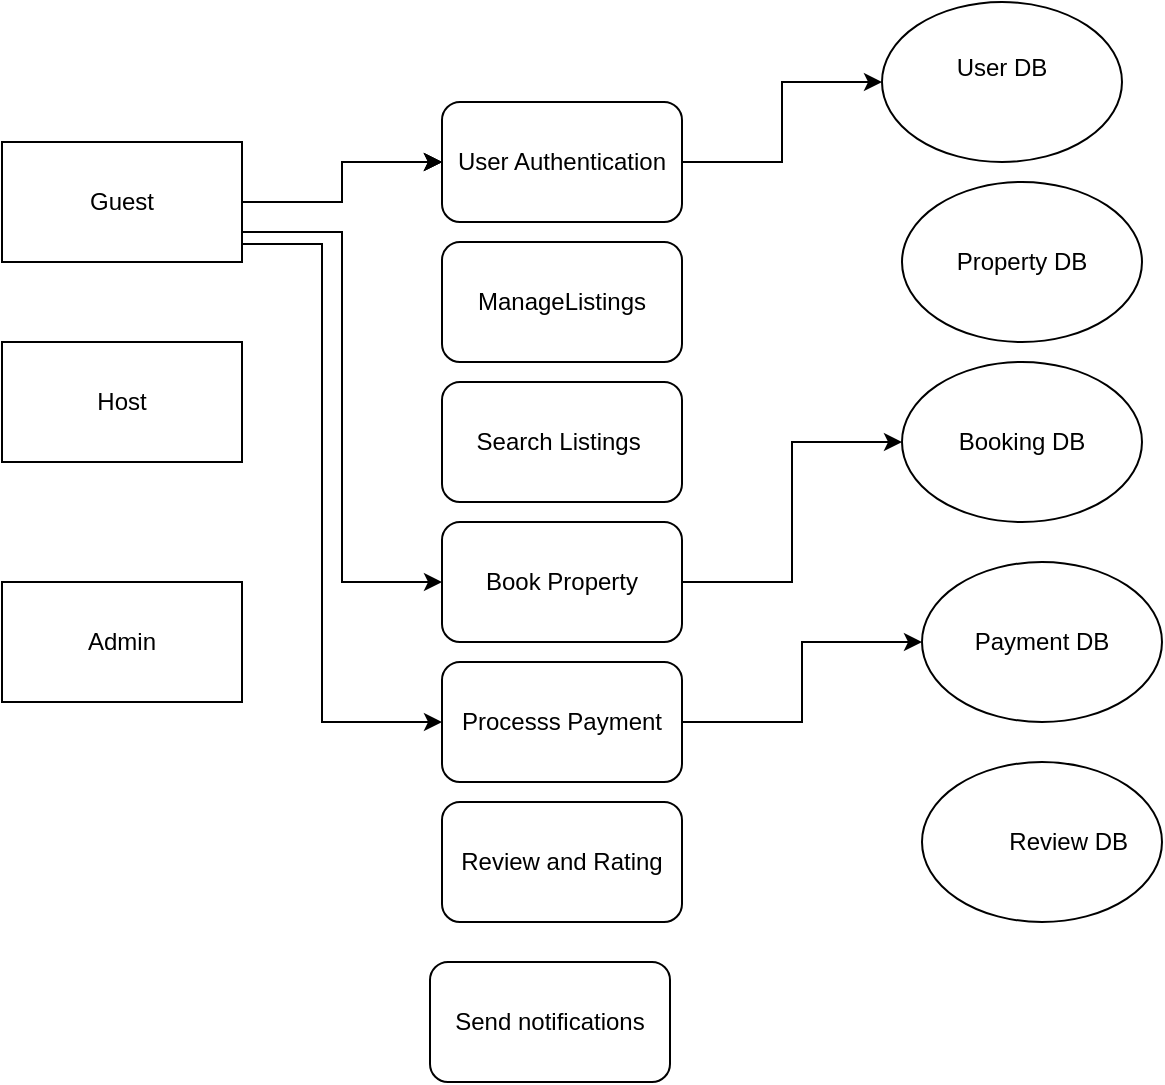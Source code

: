 <mxfile version="27.0.3">
  <diagram name="Page-1" id="SEGu94tL43HgNvzpm1_3">
    <mxGraphModel dx="925" dy="1755" grid="1" gridSize="10" guides="1" tooltips="1" connect="1" arrows="1" fold="1" page="1" pageScale="1" pageWidth="827" pageHeight="1169" math="0" shadow="0">
      <root>
        <mxCell id="0" />
        <mxCell id="1" parent="0" />
        <mxCell id="fIsJkiZVpV0B-OvnmYf4-1" value="Admin" style="rounded=0;whiteSpace=wrap;html=1;" vertex="1" parent="1">
          <mxGeometry x="80" y="240" width="120" height="60" as="geometry" />
        </mxCell>
        <mxCell id="fIsJkiZVpV0B-OvnmYf4-18" value="" style="edgeStyle=orthogonalEdgeStyle;rounded=0;orthogonalLoop=1;jettySize=auto;html=1;entryX=0;entryY=0.5;entryDx=0;entryDy=0;exitX=1;exitY=0.75;exitDx=0;exitDy=0;" edge="1" parent="1" source="fIsJkiZVpV0B-OvnmYf4-3" target="fIsJkiZVpV0B-OvnmYf4-7">
          <mxGeometry relative="1" as="geometry" />
        </mxCell>
        <mxCell id="fIsJkiZVpV0B-OvnmYf4-2" value="Host" style="rounded=0;whiteSpace=wrap;html=1;" vertex="1" parent="1">
          <mxGeometry x="80" y="120" width="120" height="60" as="geometry" />
        </mxCell>
        <mxCell id="fIsJkiZVpV0B-OvnmYf4-11" value="" style="edgeStyle=orthogonalEdgeStyle;rounded=0;orthogonalLoop=1;jettySize=auto;html=1;exitX=1;exitY=0.5;exitDx=0;exitDy=0;" edge="1" parent="1" source="fIsJkiZVpV0B-OvnmYf4-3" target="fIsJkiZVpV0B-OvnmYf4-10">
          <mxGeometry relative="1" as="geometry">
            <mxPoint x="210" y="10" as="sourcePoint" />
          </mxGeometry>
        </mxCell>
        <mxCell id="fIsJkiZVpV0B-OvnmYf4-19" value="" style="edgeStyle=orthogonalEdgeStyle;rounded=0;orthogonalLoop=1;jettySize=auto;html=1;" edge="1" parent="1" source="fIsJkiZVpV0B-OvnmYf4-3" target="fIsJkiZVpV0B-OvnmYf4-10">
          <mxGeometry relative="1" as="geometry" />
        </mxCell>
        <mxCell id="fIsJkiZVpV0B-OvnmYf4-20" value="" style="edgeStyle=orthogonalEdgeStyle;rounded=0;orthogonalLoop=1;jettySize=auto;html=1;" edge="1" parent="1" source="fIsJkiZVpV0B-OvnmYf4-3" target="fIsJkiZVpV0B-OvnmYf4-10">
          <mxGeometry relative="1" as="geometry" />
        </mxCell>
        <mxCell id="fIsJkiZVpV0B-OvnmYf4-3" value="Guest" style="rounded=0;whiteSpace=wrap;html=1;" vertex="1" parent="1">
          <mxGeometry x="80" y="20" width="120" height="60" as="geometry" />
        </mxCell>
        <mxCell id="fIsJkiZVpV0B-OvnmYf4-4" value="Review and Rating" style="rounded=1;whiteSpace=wrap;html=1;" vertex="1" parent="1">
          <mxGeometry x="300" y="350" width="120" height="60" as="geometry" />
        </mxCell>
        <mxCell id="fIsJkiZVpV0B-OvnmYf4-5" value="Send notifications" style="rounded=1;whiteSpace=wrap;html=1;" vertex="1" parent="1">
          <mxGeometry x="294" y="430" width="120" height="60" as="geometry" />
        </mxCell>
        <mxCell id="fIsJkiZVpV0B-OvnmYf4-21" value="" style="edgeStyle=orthogonalEdgeStyle;rounded=0;orthogonalLoop=1;jettySize=auto;html=1;entryX=0;entryY=0.5;entryDx=0;entryDy=0;" edge="1" parent="1" target="fIsJkiZVpV0B-OvnmYf4-6">
          <mxGeometry relative="1" as="geometry">
            <mxPoint x="200" y="70" as="sourcePoint" />
            <Array as="points">
              <mxPoint x="240" y="71" />
              <mxPoint x="240" y="310" />
            </Array>
          </mxGeometry>
        </mxCell>
        <mxCell id="fIsJkiZVpV0B-OvnmYf4-23" value="" style="edgeStyle=orthogonalEdgeStyle;rounded=0;orthogonalLoop=1;jettySize=auto;html=1;entryX=0;entryY=0.5;entryDx=0;entryDy=0;" edge="1" parent="1" source="fIsJkiZVpV0B-OvnmYf4-6" target="fIsJkiZVpV0B-OvnmYf4-13">
          <mxGeometry relative="1" as="geometry">
            <mxPoint x="500" y="310" as="targetPoint" />
          </mxGeometry>
        </mxCell>
        <mxCell id="fIsJkiZVpV0B-OvnmYf4-6" value="Processs Payment" style="rounded=1;whiteSpace=wrap;html=1;" vertex="1" parent="1">
          <mxGeometry x="300" y="280" width="120" height="60" as="geometry" />
        </mxCell>
        <mxCell id="fIsJkiZVpV0B-OvnmYf4-24" value="" style="edgeStyle=orthogonalEdgeStyle;rounded=0;orthogonalLoop=1;jettySize=auto;html=1;" edge="1" parent="1" source="fIsJkiZVpV0B-OvnmYf4-7" target="fIsJkiZVpV0B-OvnmYf4-14">
          <mxGeometry relative="1" as="geometry" />
        </mxCell>
        <mxCell id="fIsJkiZVpV0B-OvnmYf4-7" value="Book Property" style="rounded=1;whiteSpace=wrap;html=1;" vertex="1" parent="1">
          <mxGeometry x="300" y="210" width="120" height="60" as="geometry" />
        </mxCell>
        <mxCell id="fIsJkiZVpV0B-OvnmYf4-8" value="Search Listings&amp;nbsp;" style="rounded=1;whiteSpace=wrap;html=1;" vertex="1" parent="1">
          <mxGeometry x="300" y="140" width="120" height="60" as="geometry" />
        </mxCell>
        <mxCell id="fIsJkiZVpV0B-OvnmYf4-9" value="ManageListings" style="rounded=1;whiteSpace=wrap;html=1;" vertex="1" parent="1">
          <mxGeometry x="300" y="70" width="120" height="60" as="geometry" />
        </mxCell>
        <mxCell id="fIsJkiZVpV0B-OvnmYf4-17" value="" style="edgeStyle=orthogonalEdgeStyle;rounded=0;orthogonalLoop=1;jettySize=auto;html=1;" edge="1" parent="1" source="fIsJkiZVpV0B-OvnmYf4-10" target="fIsJkiZVpV0B-OvnmYf4-16">
          <mxGeometry relative="1" as="geometry" />
        </mxCell>
        <mxCell id="fIsJkiZVpV0B-OvnmYf4-10" value="User Authentication" style="rounded=1;whiteSpace=wrap;html=1;" vertex="1" parent="1">
          <mxGeometry x="300" width="120" height="60" as="geometry" />
        </mxCell>
        <mxCell id="fIsJkiZVpV0B-OvnmYf4-12" value="&lt;span style=&quot;white-space: pre;&quot;&gt;&#x9;&lt;/span&gt;Review DB" style="ellipse;whiteSpace=wrap;html=1;" vertex="1" parent="1">
          <mxGeometry x="540" y="330" width="120" height="80" as="geometry" />
        </mxCell>
        <mxCell id="fIsJkiZVpV0B-OvnmYf4-13" value="Payment DB" style="ellipse;whiteSpace=wrap;html=1;" vertex="1" parent="1">
          <mxGeometry x="540" y="230" width="120" height="80" as="geometry" />
        </mxCell>
        <mxCell id="fIsJkiZVpV0B-OvnmYf4-14" value="Booking DB" style="ellipse;whiteSpace=wrap;html=1;" vertex="1" parent="1">
          <mxGeometry x="530" y="130" width="120" height="80" as="geometry" />
        </mxCell>
        <mxCell id="fIsJkiZVpV0B-OvnmYf4-15" value="Property DB" style="ellipse;whiteSpace=wrap;html=1;" vertex="1" parent="1">
          <mxGeometry x="530" y="40" width="120" height="80" as="geometry" />
        </mxCell>
        <mxCell id="fIsJkiZVpV0B-OvnmYf4-16" value="User DB&lt;div&gt;&lt;br&gt;&lt;/div&gt;" style="ellipse;whiteSpace=wrap;html=1;" vertex="1" parent="1">
          <mxGeometry x="520" y="-50" width="120" height="80" as="geometry" />
        </mxCell>
      </root>
    </mxGraphModel>
  </diagram>
</mxfile>
